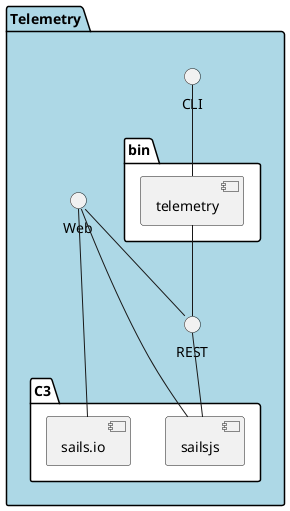@startuml

package "Telemetry" #lightblue {
    interface CLI
    interface Web
    interface REST
    folder C3 #ffffff {
        component sailsjs
        component sails.io
    }
    folder bin #ffffff {
      component telemetry
    }
}
CLI -- telemetry
telemetry -- REST
Web -- sailsjs
Web -- REST
REST -- sailsjs

Web -- sails.io

@enduml

